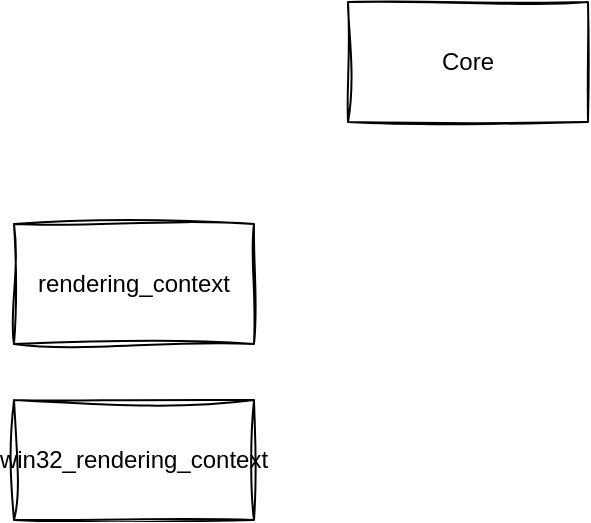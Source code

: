 <mxfile version="26.0.5">
  <diagram name="Página-1" id="kPHozyAqoyLDYUS4p2zN">
    <mxGraphModel dx="892" dy="554" grid="0" gridSize="10" guides="1" tooltips="1" connect="1" arrows="1" fold="1" page="0" pageScale="1" pageWidth="827" pageHeight="1169" math="0" shadow="0">
      <root>
        <mxCell id="0" />
        <mxCell id="1" parent="0" />
        <mxCell id="fSuiIIF41aFshT7OMUnS-1" value="Core" style="rounded=0;whiteSpace=wrap;html=1;sketch=1;curveFitting=1;jiggle=2;" vertex="1" parent="1">
          <mxGeometry x="140" y="170" width="120" height="60" as="geometry" />
        </mxCell>
        <mxCell id="fSuiIIF41aFshT7OMUnS-3" value="rendering_context" style="rounded=0;whiteSpace=wrap;html=1;sketch=1;curveFitting=1;jiggle=2;" vertex="1" parent="1">
          <mxGeometry x="-27" y="281" width="120" height="60" as="geometry" />
        </mxCell>
        <mxCell id="fSuiIIF41aFshT7OMUnS-4" value="win32_rendering_context" style="rounded=0;whiteSpace=wrap;html=1;sketch=1;curveFitting=1;jiggle=2;" vertex="1" parent="1">
          <mxGeometry x="-27" y="369" width="120" height="60" as="geometry" />
        </mxCell>
      </root>
    </mxGraphModel>
  </diagram>
</mxfile>
